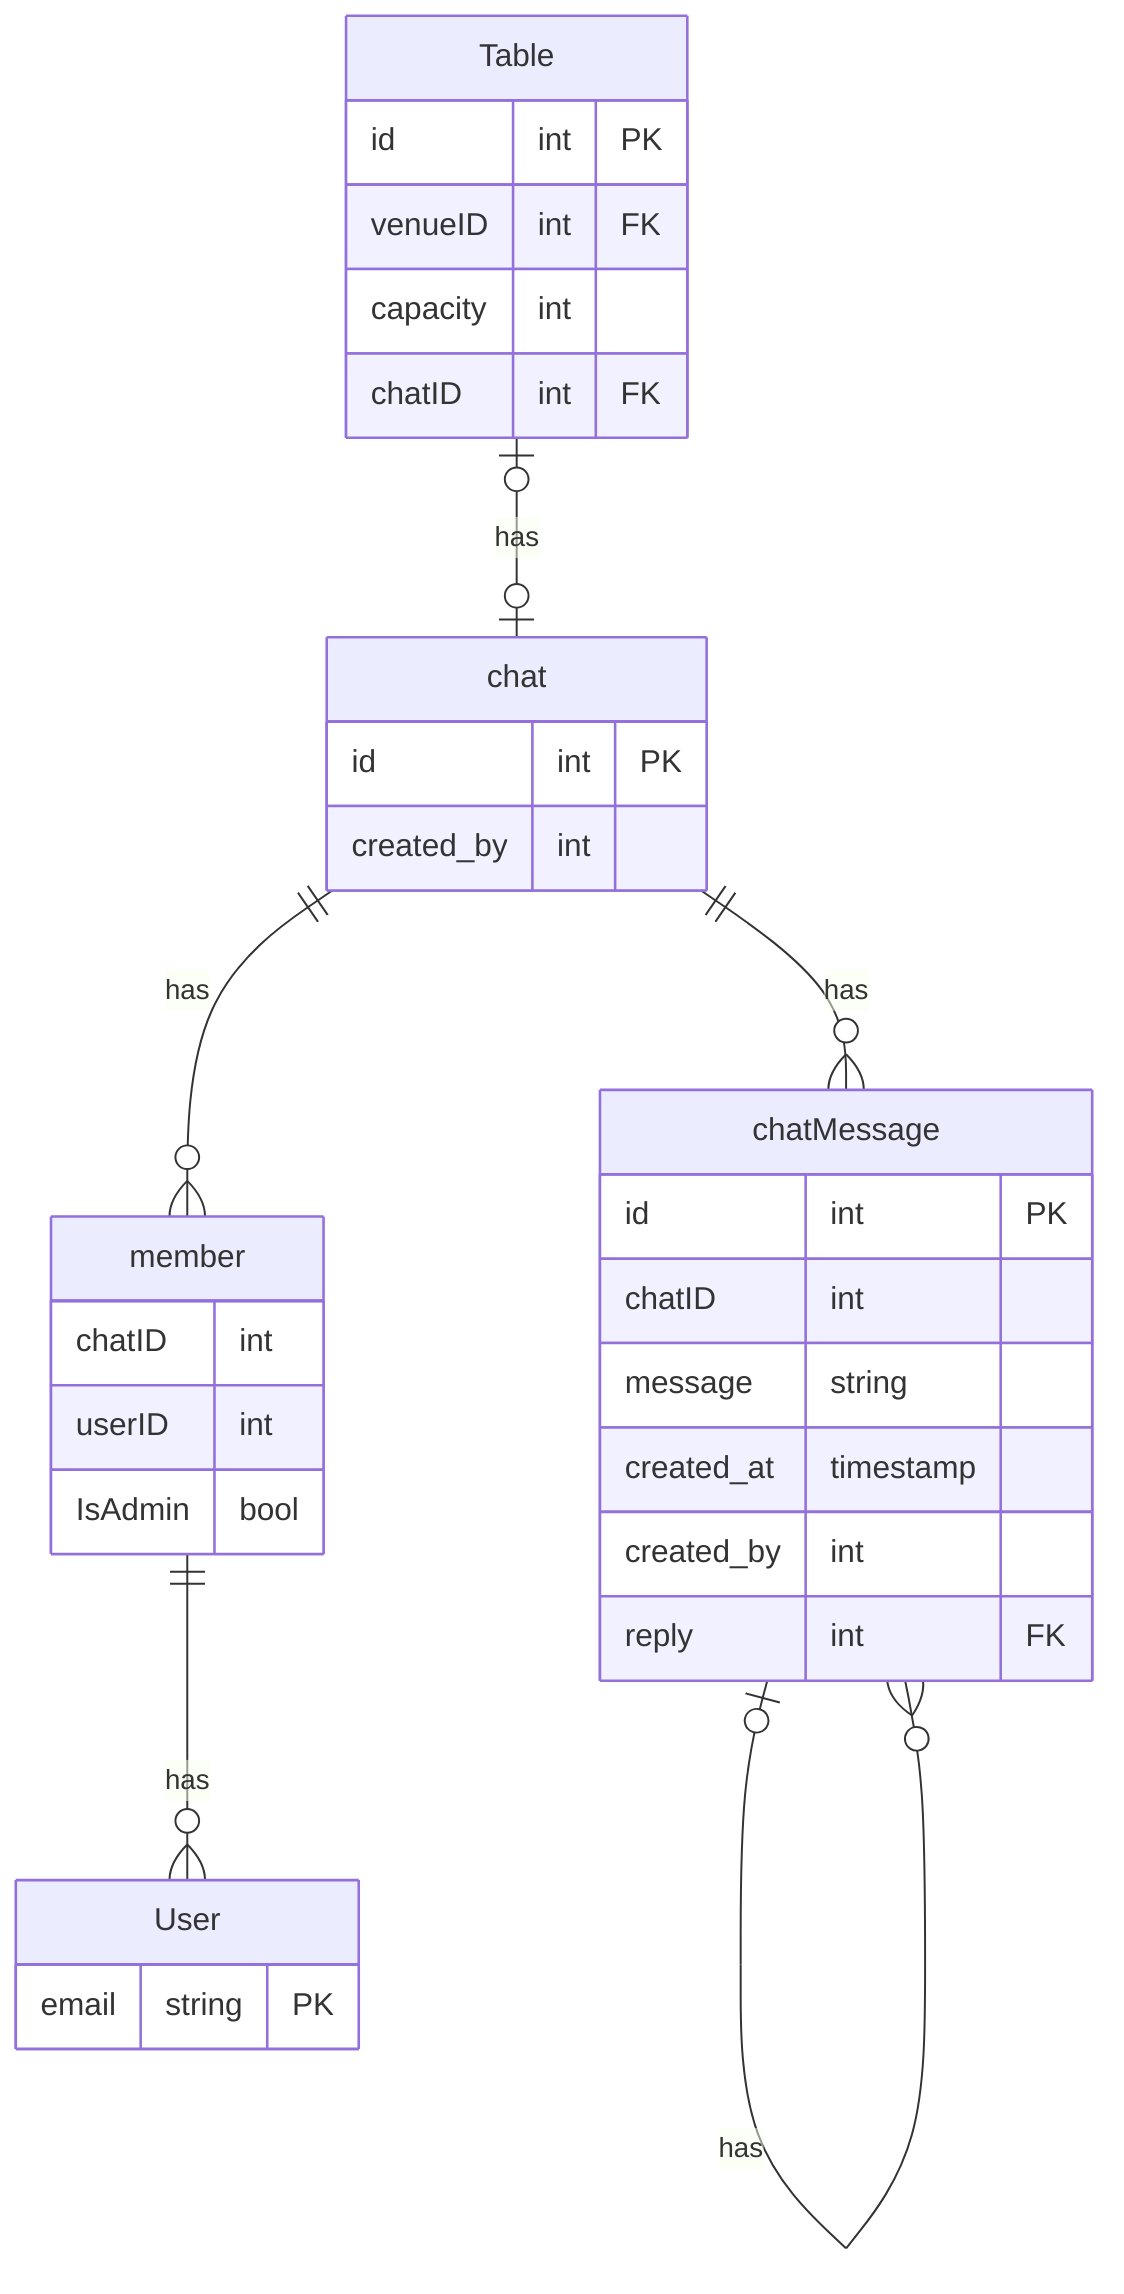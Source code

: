 erDiagram
     User {

        email string PK
    }

   
     Table {
        id int PK
        venueID int FK
        capacity int
        chatID int FK
    }



    chat{
    id int PK
    created_by int
            
      }
      chatMessage{
        id int PK
        chatID int
        message string
        created_at timestamp
        created_by int
        reply int FK
      }

     member{
        chatID int
        userID int
        IsAdmin bool
            
      }




    chat ||--o{ member : has
    Table |o--o| chat : has
    member ||--o{ User : has
    chat ||--o{ chatMessage : has
    chatMessage |o--o{ chatMessage : has